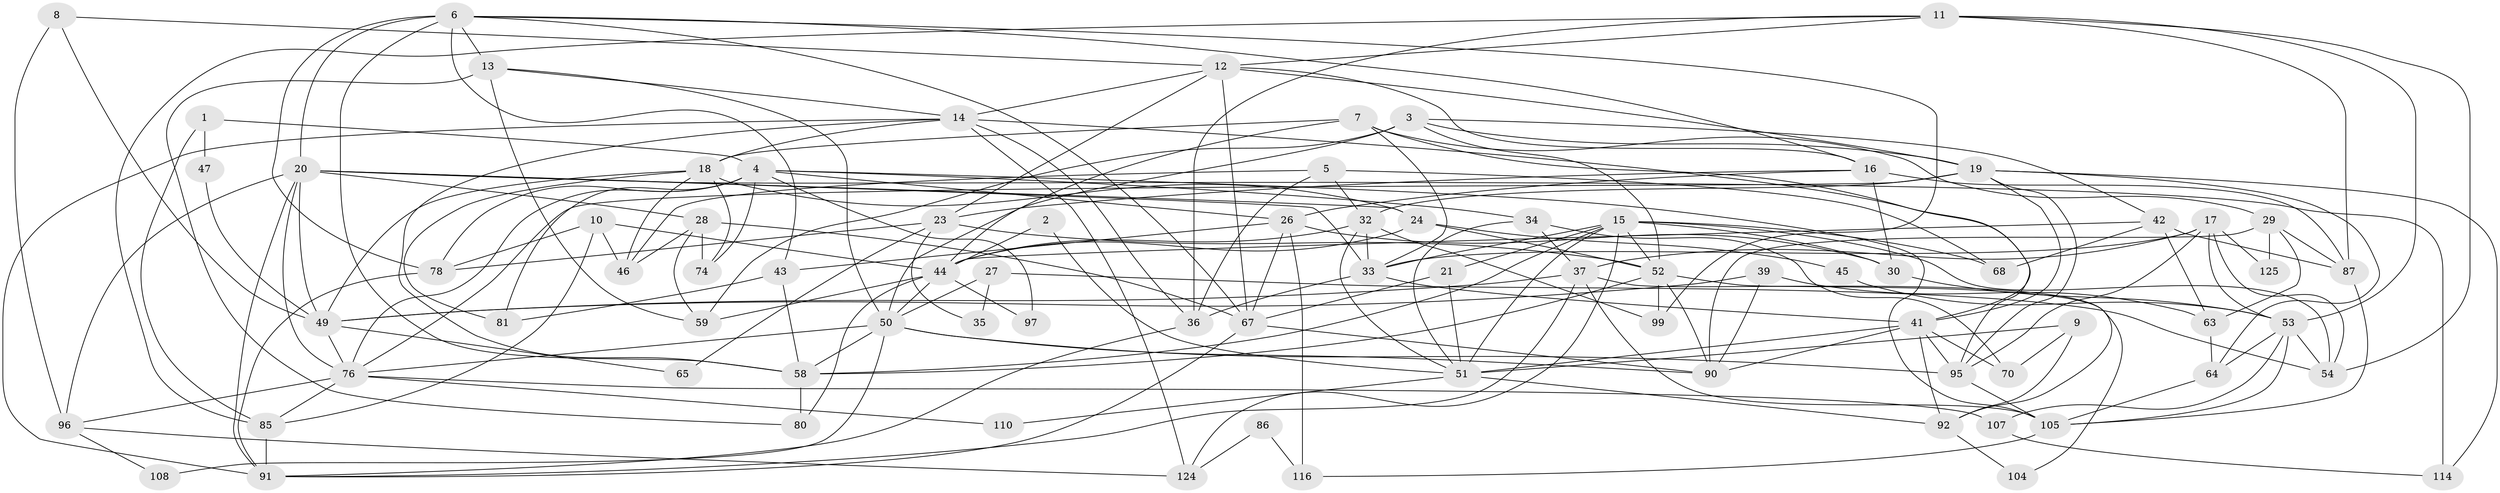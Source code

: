 // original degree distribution, {3: 0.304, 2: 0.136, 8: 0.032, 4: 0.28, 6: 0.072, 5: 0.112, 7: 0.064}
// Generated by graph-tools (version 1.1) at 2025/11/02/27/25 16:11:24]
// undirected, 80 vertices, 200 edges
graph export_dot {
graph [start="1"]
  node [color=gray90,style=filled];
  1;
  2;
  3 [super="+119"];
  4 [super="+61"];
  5;
  6 [super="+102"];
  7 [super="+101"];
  8;
  9;
  10 [super="+56"];
  11 [super="+25"];
  12 [super="+40"];
  13 [super="+22"];
  14 [super="+117"];
  15 [super="+72"];
  16 [super="+62"];
  17 [super="+48"];
  18 [super="+113"];
  19 [super="+31"];
  20 [super="+98"];
  21 [super="+112"];
  23 [super="+38"];
  24 [super="+118"];
  26;
  27 [super="+120"];
  28 [super="+57"];
  29 [super="+88"];
  30 [super="+82"];
  32 [super="+69"];
  33;
  34;
  35;
  36 [super="+89"];
  37 [super="+111"];
  39;
  41 [super="+79"];
  42;
  43 [super="+106"];
  44 [super="+83"];
  45;
  46;
  47;
  49 [super="+60"];
  50 [super="+100"];
  51 [super="+75"];
  52 [super="+55"];
  53 [super="+94"];
  54 [super="+66"];
  58 [super="+73"];
  59;
  63 [super="+77"];
  64 [super="+71"];
  65;
  67 [super="+122"];
  68;
  70;
  74 [super="+109"];
  76 [super="+84"];
  78 [super="+103"];
  80 [super="+121"];
  81;
  85 [super="+115"];
  86;
  87;
  90 [super="+93"];
  91;
  92;
  95;
  96;
  97;
  99;
  104;
  105 [super="+123"];
  107;
  108;
  110;
  114;
  116;
  124;
  125;
  1 -- 4;
  1 -- 47;
  1 -- 85;
  2 -- 51;
  2 -- 44;
  3 -- 19 [weight=2];
  3 -- 52;
  3 -- 42;
  3 -- 59;
  3 -- 50;
  4 -- 76;
  4 -- 26;
  4 -- 97;
  4 -- 105 [weight=2];
  4 -- 81;
  4 -- 34;
  4 -- 78;
  4 -- 74;
  5 -- 68;
  5 -- 46;
  5 -- 32;
  5 -- 36;
  6 -- 58;
  6 -- 99;
  6 -- 43;
  6 -- 16;
  6 -- 67;
  6 -- 20;
  6 -- 13;
  6 -- 78;
  7 -- 33;
  7 -- 29;
  7 -- 44;
  7 -- 41;
  7 -- 18;
  8 -- 96;
  8 -- 49;
  8 -- 12;
  9 -- 70;
  9 -- 92;
  9 -- 51;
  10 -- 78;
  10 -- 44;
  10 -- 85;
  10 -- 46;
  11 -- 85;
  11 -- 53;
  11 -- 87;
  11 -- 54;
  11 -- 36;
  11 -- 12;
  12 -- 19;
  12 -- 23;
  12 -- 16;
  12 -- 67;
  12 -- 14;
  13 -- 59;
  13 -- 80;
  13 -- 50;
  13 -- 14;
  14 -- 91;
  14 -- 95;
  14 -- 124;
  14 -- 36;
  14 -- 18;
  14 -- 58;
  15 -- 30;
  15 -- 33;
  15 -- 68;
  15 -- 51;
  15 -- 52;
  15 -- 58;
  15 -- 124;
  15 -- 21;
  15 -- 54;
  16 -- 26;
  16 -- 30;
  16 -- 87;
  16 -- 23;
  17 -- 53;
  17 -- 54;
  17 -- 125;
  17 -- 95;
  17 -- 33;
  17 -- 37;
  18 -- 49;
  18 -- 74;
  18 -- 81;
  18 -- 24;
  18 -- 46;
  19 -- 95;
  19 -- 114;
  19 -- 32;
  19 -- 76;
  19 -- 41;
  19 -- 64;
  20 -- 96;
  20 -- 49;
  20 -- 24;
  20 -- 76 [weight=2];
  20 -- 91;
  20 -- 114;
  20 -- 33;
  20 -- 28;
  21 -- 51;
  21 -- 67;
  23 -- 52;
  23 -- 65;
  23 -- 35;
  23 -- 78;
  24 -- 52;
  24 -- 45;
  24 -- 44;
  26 -- 116;
  26 -- 30;
  26 -- 67;
  26 -- 43;
  27 -- 54;
  27 -- 35 [weight=2];
  27 -- 50;
  28 -- 67;
  28 -- 74;
  28 -- 59;
  28 -- 46;
  29 -- 90;
  29 -- 125;
  29 -- 87;
  29 -- 63;
  30 -- 53;
  32 -- 51;
  32 -- 33;
  32 -- 99;
  32 -- 44;
  33 -- 41;
  33 -- 36;
  34 -- 70;
  34 -- 51;
  34 -- 37;
  36 -- 91;
  37 -- 91;
  37 -- 105;
  37 -- 104;
  37 -- 49;
  39 -- 49;
  39 -- 90;
  39 -- 63;
  41 -- 70;
  41 -- 92;
  41 -- 51;
  41 -- 90;
  41 -- 95;
  42 -- 87;
  42 -- 68;
  42 -- 44;
  42 -- 63;
  43 -- 81;
  43 -- 58;
  44 -- 59;
  44 -- 80;
  44 -- 97;
  44 -- 50;
  45 -- 53;
  47 -- 49;
  49 -- 65;
  49 -- 76;
  50 -- 95;
  50 -- 108;
  50 -- 90;
  50 -- 76;
  50 -- 58;
  51 -- 92;
  51 -- 110;
  52 -- 92;
  52 -- 90;
  52 -- 99;
  52 -- 58;
  53 -- 64;
  53 -- 54;
  53 -- 105;
  53 -- 107;
  58 -- 80;
  63 -- 64;
  64 -- 105;
  67 -- 91;
  67 -- 90;
  76 -- 85;
  76 -- 110;
  76 -- 96;
  76 -- 107;
  78 -- 91;
  85 -- 91;
  86 -- 124;
  86 -- 116;
  87 -- 105;
  92 -- 104;
  95 -- 105;
  96 -- 124;
  96 -- 108;
  105 -- 116;
  107 -- 114;
}
